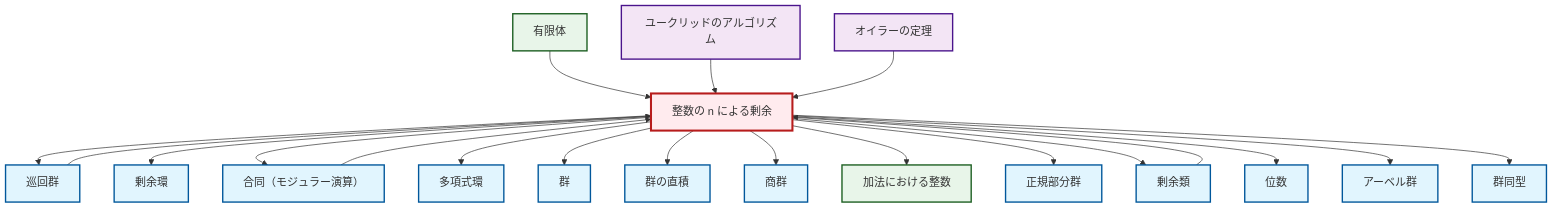 graph TD
    classDef definition fill:#e1f5fe,stroke:#01579b,stroke-width:2px
    classDef theorem fill:#f3e5f5,stroke:#4a148c,stroke-width:2px
    classDef axiom fill:#fff3e0,stroke:#e65100,stroke-width:2px
    classDef example fill:#e8f5e9,stroke:#1b5e20,stroke-width:2px
    classDef current fill:#ffebee,stroke:#b71c1c,stroke-width:3px
    def-group["群"]:::definition
    def-abelian-group["アーベル群"]:::definition
    thm-euler["オイラーの定理"]:::theorem
    def-quotient-group["商群"]:::definition
    def-normal-subgroup["正規部分群"]:::definition
    def-quotient-ring["剰余環"]:::definition
    def-isomorphism["群同型"]:::definition
    ex-integers-addition["加法における整数"]:::example
    def-cyclic-group["巡回群"]:::definition
    def-order["位数"]:::definition
    def-congruence["合同（モジュラー演算）"]:::definition
    ex-finite-field["有限体"]:::example
    def-polynomial-ring["多項式環"]:::definition
    thm-euclidean-algorithm["ユークリッドのアルゴリズム"]:::theorem
    def-coset["剰余類"]:::definition
    ex-quotient-integers-mod-n["整数の n による剰余"]:::example
    def-direct-product["群の直積"]:::definition
    ex-quotient-integers-mod-n --> def-cyclic-group
    ex-quotient-integers-mod-n --> def-quotient-ring
    ex-quotient-integers-mod-n --> def-congruence
    ex-quotient-integers-mod-n --> def-polynomial-ring
    def-congruence --> ex-quotient-integers-mod-n
    ex-quotient-integers-mod-n --> def-group
    ex-quotient-integers-mod-n --> def-direct-product
    ex-quotient-integers-mod-n --> def-quotient-group
    ex-quotient-integers-mod-n --> ex-integers-addition
    ex-quotient-integers-mod-n --> def-normal-subgroup
    ex-quotient-integers-mod-n --> def-coset
    ex-finite-field --> ex-quotient-integers-mod-n
    thm-euclidean-algorithm --> ex-quotient-integers-mod-n
    thm-euler --> ex-quotient-integers-mod-n
    def-cyclic-group --> ex-quotient-integers-mod-n
    ex-quotient-integers-mod-n --> def-order
    def-coset --> ex-quotient-integers-mod-n
    ex-quotient-integers-mod-n --> def-abelian-group
    ex-quotient-integers-mod-n --> def-isomorphism
    class ex-quotient-integers-mod-n current
